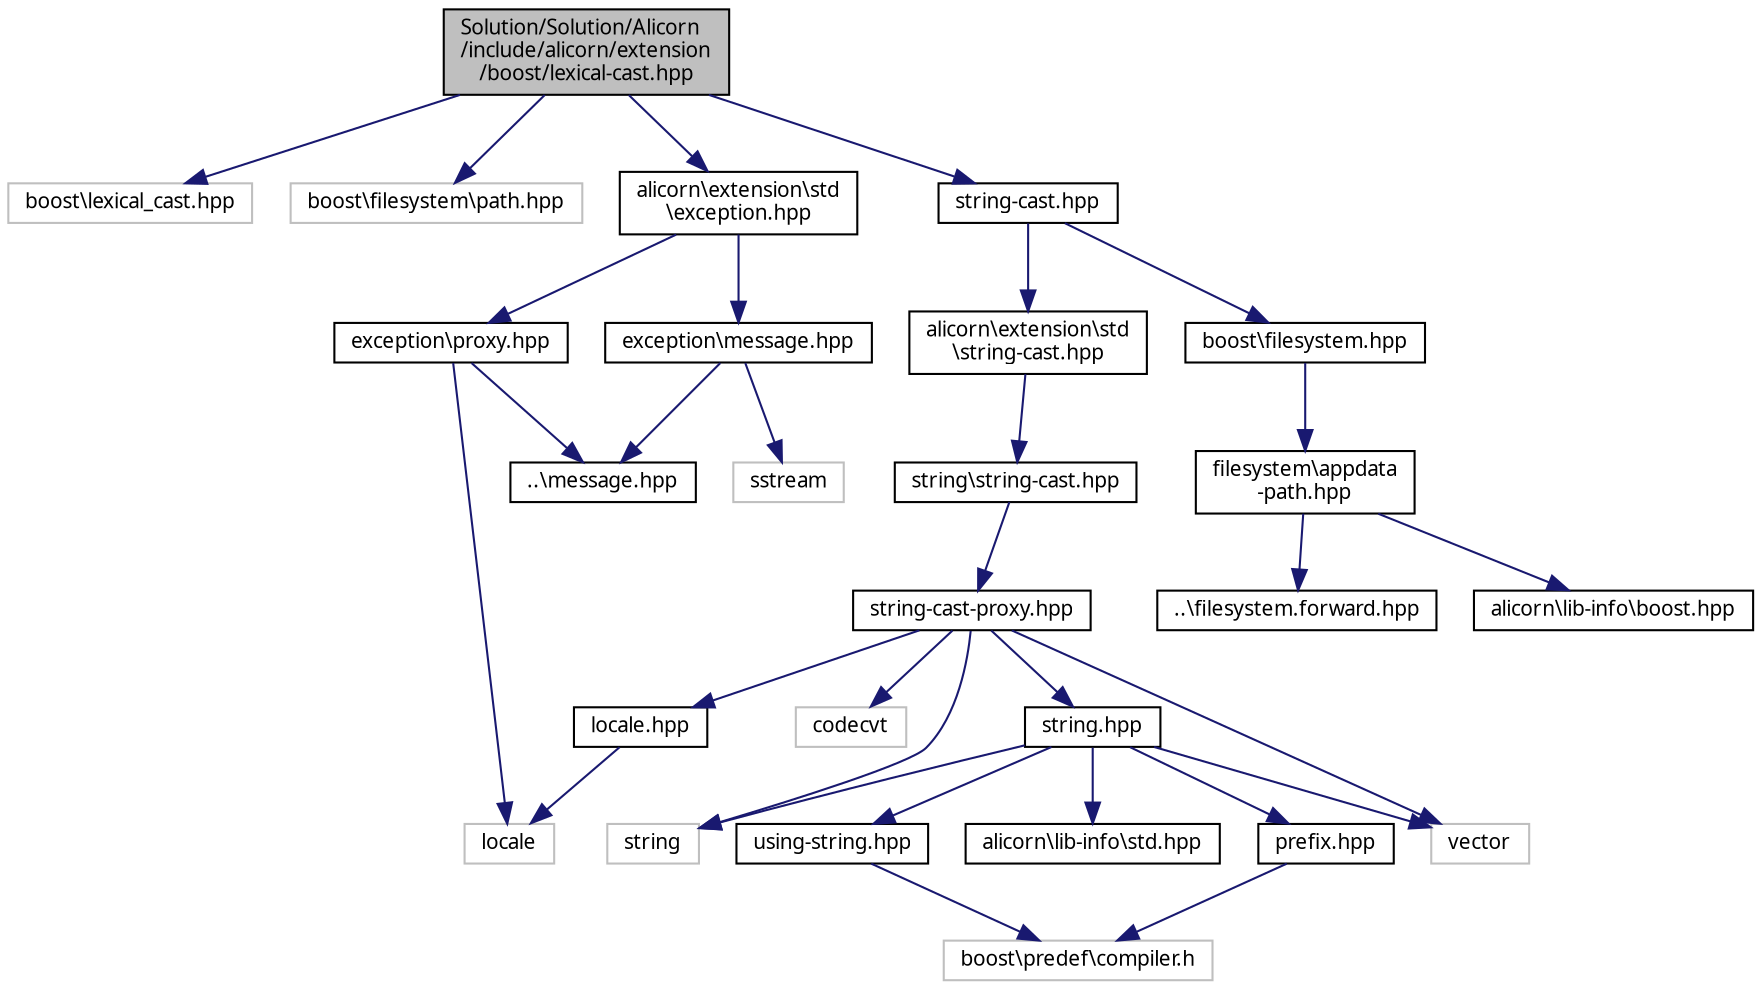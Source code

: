 digraph "Solution/Solution/Alicorn/include/alicorn/extension/boost/lexical-cast.hpp"
{
 // INTERACTIVE_SVG=YES
  edge [fontname="Verdana",fontsize="10",labelfontname="Verdana",labelfontsize="10"];
  node [fontname="Verdana",fontsize="10",shape=record];
  Node1 [label="Solution/Solution/Alicorn\l/include/alicorn/extension\l/boost/lexical-cast.hpp",height=0.2,width=0.4,color="black", fillcolor="grey75", style="filled", fontcolor="black"];
  Node1 -> Node2 [color="midnightblue",fontsize="10",style="solid",fontname="Verdana"];
  Node2 [label="boost\\lexical_cast.hpp",height=0.2,width=0.4,color="grey75", fillcolor="white", style="filled"];
  Node1 -> Node3 [color="midnightblue",fontsize="10",style="solid",fontname="Verdana"];
  Node3 [label="boost\\filesystem\\path.hpp",height=0.2,width=0.4,color="grey75", fillcolor="white", style="filled"];
  Node1 -> Node4 [color="midnightblue",fontsize="10",style="solid",fontname="Verdana"];
  Node4 [label="alicorn\\extension\\std\l\\exception.hpp",height=0.2,width=0.4,color="black", fillcolor="white", style="filled",URL="$a00289_source.html"];
  Node4 -> Node5 [color="midnightblue",fontsize="10",style="solid",fontname="Verdana"];
  Node5 [label="exception\\proxy.hpp",height=0.2,width=0.4,color="black", fillcolor="white", style="filled",URL="$a00293_source.html"];
  Node5 -> Node6 [color="midnightblue",fontsize="10",style="solid",fontname="Verdana"];
  Node6 [label="locale",height=0.2,width=0.4,color="grey75", fillcolor="white", style="filled"];
  Node5 -> Node7 [color="midnightblue",fontsize="10",style="solid",fontname="Verdana"];
  Node7 [label="..\\message.hpp",height=0.2,width=0.4,color="black", fillcolor="white", style="filled",URL="$a00291_source.html"];
  Node4 -> Node8 [color="midnightblue",fontsize="10",style="solid",fontname="Verdana"];
  Node8 [label="exception\\message.hpp",height=0.2,width=0.4,color="black", fillcolor="white", style="filled",URL="$a00290_source.html"];
  Node8 -> Node9 [color="midnightblue",fontsize="10",style="solid",fontname="Verdana"];
  Node9 [label="sstream",height=0.2,width=0.4,color="grey75", fillcolor="white", style="filled"];
  Node8 -> Node7 [color="midnightblue",fontsize="10",style="solid",fontname="Verdana"];
  Node1 -> Node10 [color="midnightblue",fontsize="10",style="solid",fontname="Verdana"];
  Node10 [label="string-cast.hpp",height=0.2,width=0.4,color="black", fillcolor="white", style="filled",URL="$a00277.html"];
  Node10 -> Node11 [color="midnightblue",fontsize="10",style="solid",fontname="Verdana"];
  Node11 [label="alicorn\\extension\\std\l\\string-cast.hpp",height=0.2,width=0.4,color="black", fillcolor="white", style="filled",URL="$a00280_source.html"];
  Node11 -> Node12 [color="midnightblue",fontsize="10",style="solid",fontname="Verdana"];
  Node12 [label="string\\string-cast.hpp",height=0.2,width=0.4,color="black", fillcolor="white", style="filled",URL="$a00279_source.html"];
  Node12 -> Node13 [color="midnightblue",fontsize="10",style="solid",fontname="Verdana"];
  Node13 [label="string-cast-proxy.hpp",height=0.2,width=0.4,color="black", fillcolor="white", style="filled",URL="$a00307_source.html"];
  Node13 -> Node14 [color="midnightblue",fontsize="10",style="solid",fontname="Verdana"];
  Node14 [label="vector",height=0.2,width=0.4,color="grey75", fillcolor="white", style="filled"];
  Node13 -> Node15 [color="midnightblue",fontsize="10",style="solid",fontname="Verdana"];
  Node15 [label="string",height=0.2,width=0.4,color="grey75", fillcolor="white", style="filled"];
  Node13 -> Node16 [color="midnightblue",fontsize="10",style="solid",fontname="Verdana"];
  Node16 [label="codecvt",height=0.2,width=0.4,color="grey75", fillcolor="white", style="filled"];
  Node13 -> Node17 [color="midnightblue",fontsize="10",style="solid",fontname="Verdana"];
  Node17 [label="string.hpp",height=0.2,width=0.4,color="black", fillcolor="white", style="filled",URL="$a00309_source.html"];
  Node17 -> Node15 [color="midnightblue",fontsize="10",style="solid",fontname="Verdana"];
  Node17 -> Node14 [color="midnightblue",fontsize="10",style="solid",fontname="Verdana"];
  Node17 -> Node18 [color="midnightblue",fontsize="10",style="solid",fontname="Verdana"];
  Node18 [label="alicorn\\lib-info\\std.hpp",height=0.2,width=0.4,color="black", fillcolor="white", style="filled",URL="$a00286_source.html"];
  Node17 -> Node19 [color="midnightblue",fontsize="10",style="solid",fontname="Verdana"];
  Node19 [label="prefix.hpp",height=0.2,width=0.4,color="black", fillcolor="white", style="filled",URL="$a00306_source.html"];
  Node19 -> Node20 [color="midnightblue",fontsize="10",style="solid",fontname="Verdana"];
  Node20 [label="boost\\predef\\compiler.h",height=0.2,width=0.4,color="grey75", fillcolor="white", style="filled"];
  Node17 -> Node21 [color="midnightblue",fontsize="10",style="solid",fontname="Verdana"];
  Node21 [label="using-string.hpp",height=0.2,width=0.4,color="black", fillcolor="white", style="filled",URL="$a00314_source.html"];
  Node21 -> Node20 [color="midnightblue",fontsize="10",style="solid",fontname="Verdana"];
  Node13 -> Node22 [color="midnightblue",fontsize="10",style="solid",fontname="Verdana"];
  Node22 [label="locale.hpp",height=0.2,width=0.4,color="black", fillcolor="white", style="filled",URL="$a00305_source.html"];
  Node22 -> Node6 [color="midnightblue",fontsize="10",style="solid",fontname="Verdana"];
  Node10 -> Node23 [color="midnightblue",fontsize="10",style="solid",fontname="Verdana"];
  Node23 [label="boost\\filesystem.hpp",height=0.2,width=0.4,color="black", fillcolor="white", style="filled",URL="$a00271_source.html"];
  Node23 -> Node24 [color="midnightblue",fontsize="10",style="solid",fontname="Verdana"];
  Node24 [label="filesystem\\appdata\l-path.hpp",height=0.2,width=0.4,color="black", fillcolor="white", style="filled",URL="$a00273_source.html"];
  Node24 -> Node25 [color="midnightblue",fontsize="10",style="solid",fontname="Verdana"];
  Node25 [label="..\\filesystem.forward.hpp",height=0.2,width=0.4,color="black", fillcolor="white", style="filled",URL="$a00270.html"];
  Node24 -> Node26 [color="midnightblue",fontsize="10",style="solid",fontname="Verdana"];
  Node26 [label="alicorn\\lib-info\\boost.hpp",height=0.2,width=0.4,color="black", fillcolor="white", style="filled",URL="$a00268_source.html"];
}
